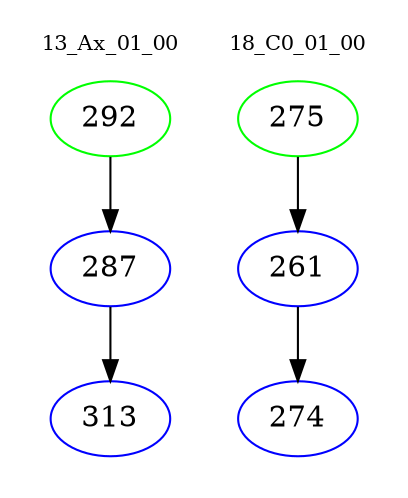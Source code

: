 digraph{
subgraph cluster_0 {
color = white
label = "13_Ax_01_00";
fontsize=10;
T0_292 [label="292", color="green"]
T0_292 -> T0_287 [color="black"]
T0_287 [label="287", color="blue"]
T0_287 -> T0_313 [color="black"]
T0_313 [label="313", color="blue"]
}
subgraph cluster_1 {
color = white
label = "18_C0_01_00";
fontsize=10;
T1_275 [label="275", color="green"]
T1_275 -> T1_261 [color="black"]
T1_261 [label="261", color="blue"]
T1_261 -> T1_274 [color="black"]
T1_274 [label="274", color="blue"]
}
}
